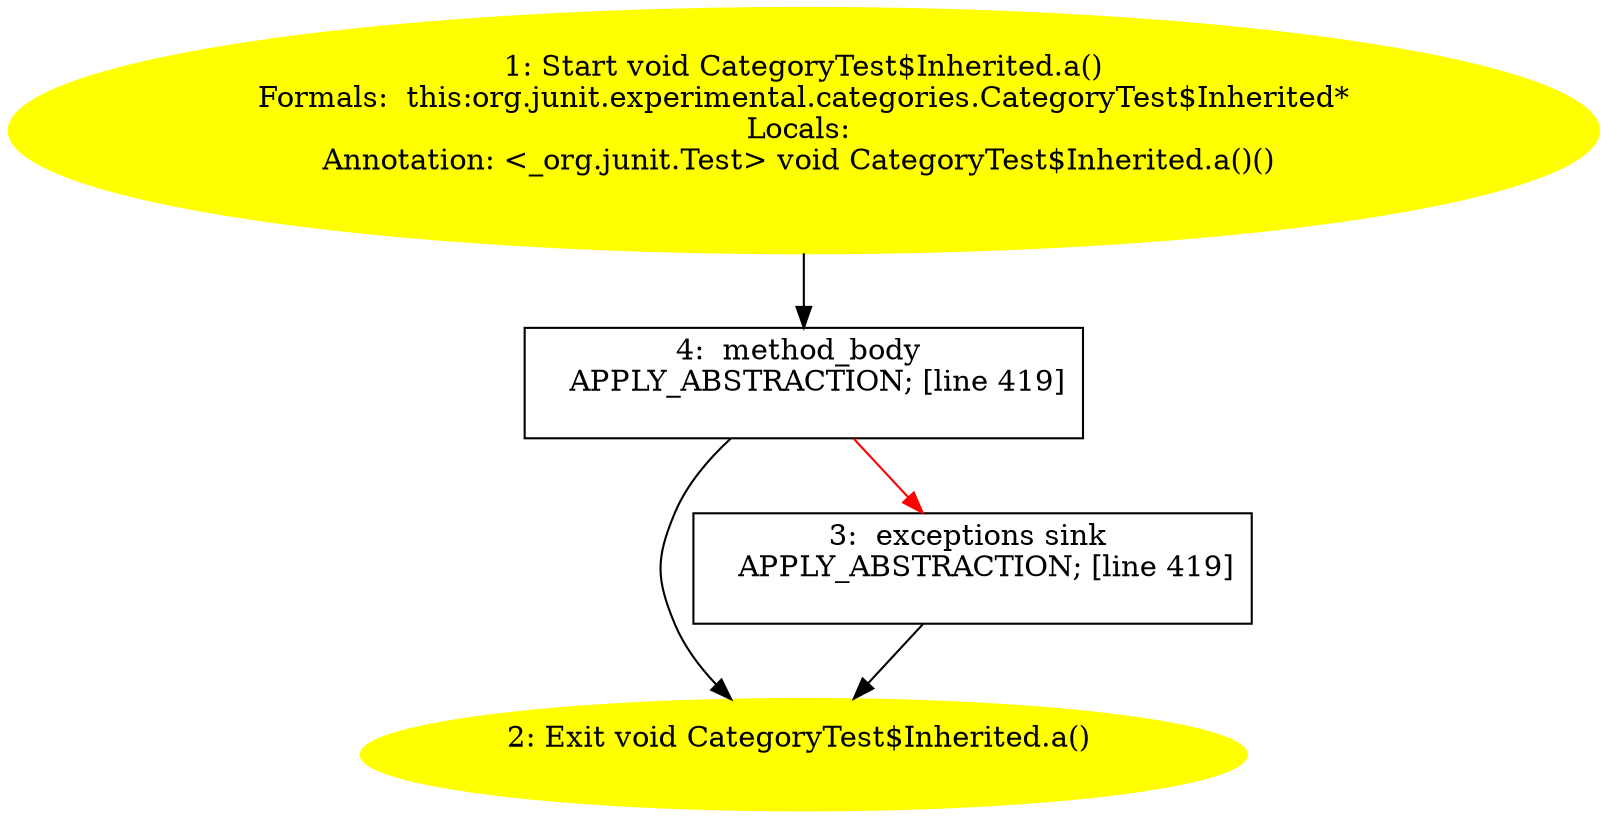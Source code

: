 /* @generated */
digraph cfg {
"org.junit.experimental.categories.CategoryTest$Inherited.a():void.f7a0b00d7a22a0c1807e8f11bcfe6dfc_1" [label="1: Start void CategoryTest$Inherited.a()\nFormals:  this:org.junit.experimental.categories.CategoryTest$Inherited*\nLocals: \nAnnotation: <_org.junit.Test> void CategoryTest$Inherited.a()() \n  " color=yellow style=filled]
	

	 "org.junit.experimental.categories.CategoryTest$Inherited.a():void.f7a0b00d7a22a0c1807e8f11bcfe6dfc_1" -> "org.junit.experimental.categories.CategoryTest$Inherited.a():void.f7a0b00d7a22a0c1807e8f11bcfe6dfc_4" ;
"org.junit.experimental.categories.CategoryTest$Inherited.a():void.f7a0b00d7a22a0c1807e8f11bcfe6dfc_2" [label="2: Exit void CategoryTest$Inherited.a() \n  " color=yellow style=filled]
	

"org.junit.experimental.categories.CategoryTest$Inherited.a():void.f7a0b00d7a22a0c1807e8f11bcfe6dfc_3" [label="3:  exceptions sink \n   APPLY_ABSTRACTION; [line 419]\n " shape="box"]
	

	 "org.junit.experimental.categories.CategoryTest$Inherited.a():void.f7a0b00d7a22a0c1807e8f11bcfe6dfc_3" -> "org.junit.experimental.categories.CategoryTest$Inherited.a():void.f7a0b00d7a22a0c1807e8f11bcfe6dfc_2" ;
"org.junit.experimental.categories.CategoryTest$Inherited.a():void.f7a0b00d7a22a0c1807e8f11bcfe6dfc_4" [label="4:  method_body \n   APPLY_ABSTRACTION; [line 419]\n " shape="box"]
	

	 "org.junit.experimental.categories.CategoryTest$Inherited.a():void.f7a0b00d7a22a0c1807e8f11bcfe6dfc_4" -> "org.junit.experimental.categories.CategoryTest$Inherited.a():void.f7a0b00d7a22a0c1807e8f11bcfe6dfc_2" ;
	 "org.junit.experimental.categories.CategoryTest$Inherited.a():void.f7a0b00d7a22a0c1807e8f11bcfe6dfc_4" -> "org.junit.experimental.categories.CategoryTest$Inherited.a():void.f7a0b00d7a22a0c1807e8f11bcfe6dfc_3" [color="red" ];
}
